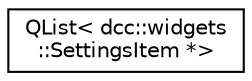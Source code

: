 digraph "类继承关系图"
{
  edge [fontname="Helvetica",fontsize="10",labelfontname="Helvetica",labelfontsize="10"];
  node [fontname="Helvetica",fontsize="10",shape=record];
  rankdir="LR";
  Node0 [label="QList\< dcc::widgets\l::SettingsItem *\>",height=0.2,width=0.4,color="black", fillcolor="white", style="filled",URL="$class_q_list.html"];
}
